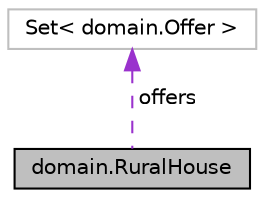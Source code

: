 digraph "domain.RuralHouse"
{
 // LATEX_PDF_SIZE
  edge [fontname="Helvetica",fontsize="10",labelfontname="Helvetica",labelfontsize="10"];
  node [fontname="Helvetica",fontsize="10",shape=record];
  Node1 [label="domain.RuralHouse",height=0.2,width=0.4,color="black", fillcolor="grey75", style="filled", fontcolor="black",tooltip=" "];
  Node2 -> Node1 [dir="back",color="darkorchid3",fontsize="10",style="dashed",label=" offers" ];
  Node2 [label="Set\< domain.Offer \>",height=0.2,width=0.4,color="grey75", fillcolor="white", style="filled",tooltip=" "];
}

